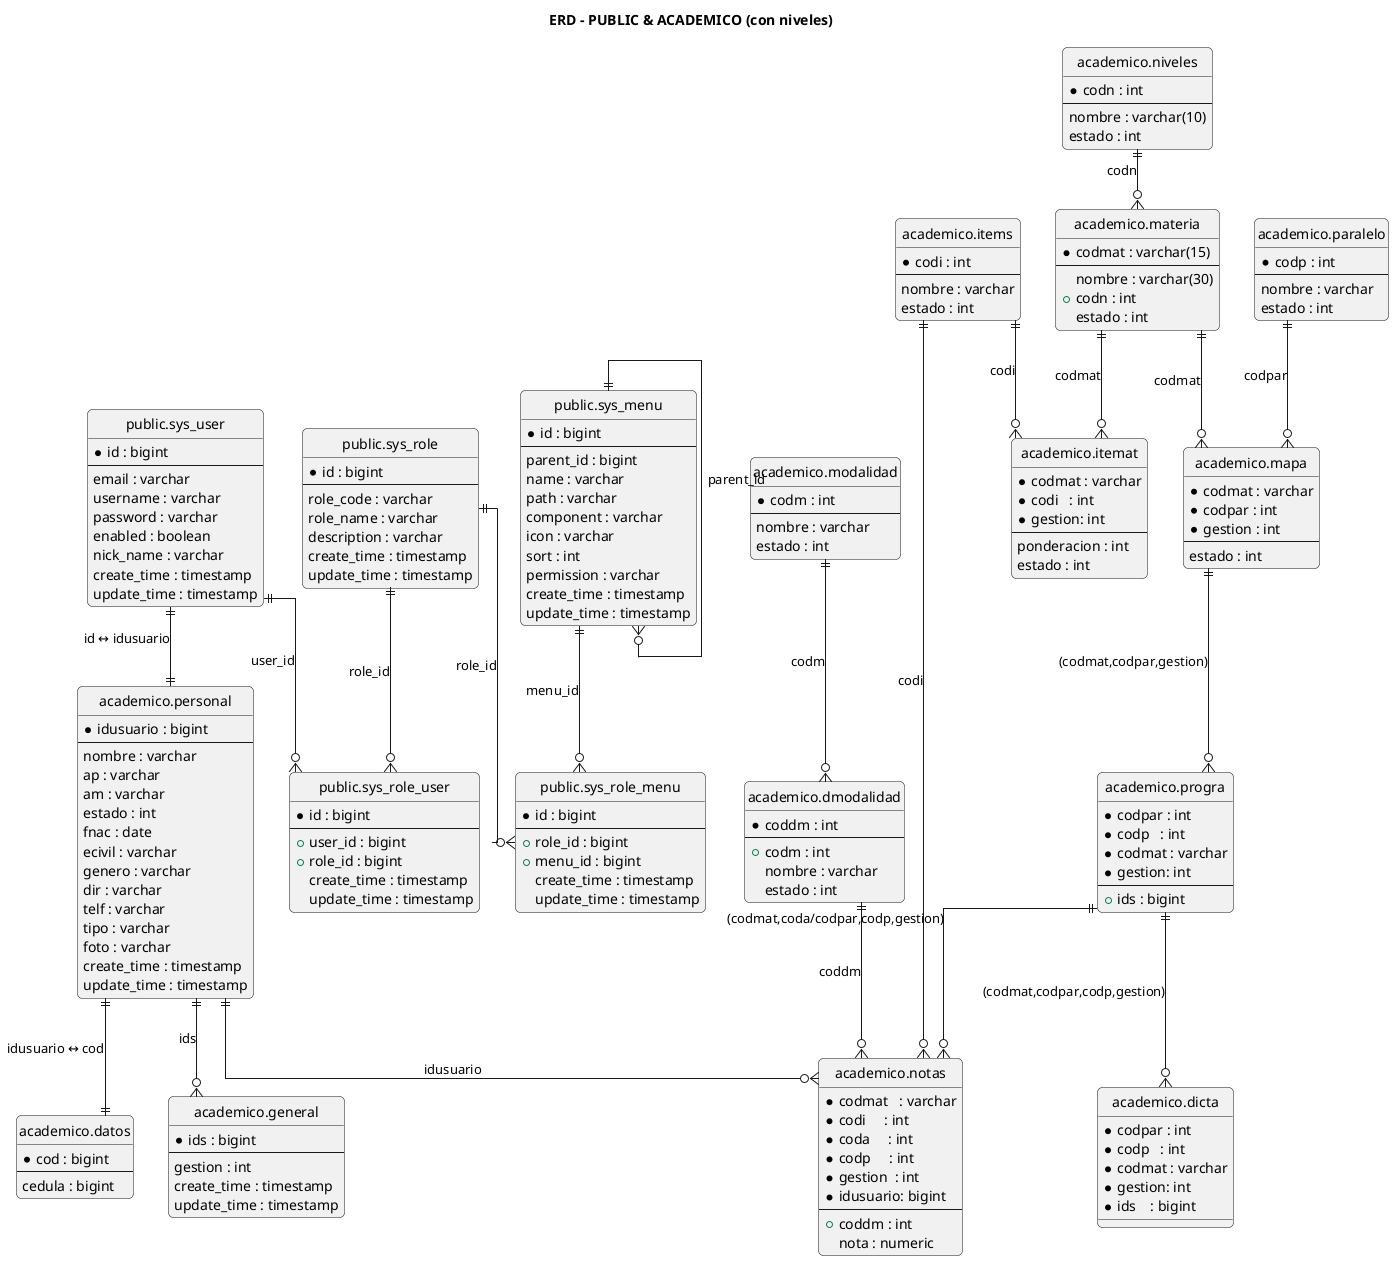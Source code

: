 @startuml
skinparam shadowing false
skinparam linetype ortho
skinparam roundcorner 10
hide circle
title ERD – PUBLIC & ACADEMICO (con niveles)

' =========================
'   PUBLIC (resumen)
' =========================
entity "public.sys_user" as public_sys_user {
  * id : bigint
  --
  email : varchar
  username : varchar
  password : varchar
  enabled : boolean
  nick_name : varchar
  create_time : timestamp
  update_time : timestamp
}
entity "public.sys_role" as public_sys_role {
  * id : bigint
  --
  role_code : varchar
  role_name : varchar
  description : varchar
  create_time : timestamp
  update_time : timestamp
}
entity "public.sys_menu" as public_sys_menu {
  * id : bigint
  --
  parent_id : bigint
  name : varchar
  path : varchar
  component : varchar
  icon : varchar
  sort : int
  permission : varchar
  create_time : timestamp
  update_time : timestamp
}
entity "public.sys_role_user" as public_sys_role_user {
  * id : bigint
  --
  + user_id : bigint
  + role_id : bigint
  create_time : timestamp
  update_time : timestamp
}
entity "public.sys_role_menu" as public_sys_role_menu {
  * id : bigint
  --
  + role_id : bigint
  + menu_id : bigint
  create_time : timestamp
  update_time : timestamp
}

' =========================
'   ACADEMICO – Catálogos
' =========================
entity "academico.niveles" as academico_niveles {
  * codn : int
  --
  nombre : varchar(10)
  estado : int
}

entity "academico.materia" as academico_materia {
  * codmat : varchar(15)
  --
  nombre : varchar(30)
  + codn : int
  estado : int
}

entity "academico.paralelo" as academico_paralelo {
  * codp : int
  --
  nombre : varchar
  estado : int
}

entity "academico.items" as academico_items {
  * codi : int
  --
  nombre : varchar
  estado : int
}

entity "academico.modalidad" as academico_modalidad {
  * codm : int
  --
  nombre : varchar
  estado : int
}

entity "academico.dmodalidad" as academico_dmodalidad {
  * coddm : int
  --
  + codm : int
  nombre : varchar
  estado : int
}

' =========================
'   ACADEMICO – Oferta/Programa
' =========================
entity "academico.mapa" as academico_mapa {
  * codmat : varchar
  * codpar : int
  * gestion : int
  --
  estado : int
}

entity "academico.progra" as academico_progra {
  * codpar : int
  * codp   : int
  * codmat : varchar
  * gestion: int
  --
  + ids : bigint
}

entity "academico.dicta" as academico_dicta {
  * codpar : int
  * codp   : int
  * codmat : varchar
  * gestion: int
  * ids    : bigint
}

' =========================
'   ACADEMICO – Personas/Metadatos
' =========================
entity "academico.personal" as academico_personal {
  * idusuario : bigint
  --
  nombre : varchar
  ap : varchar
  am : varchar
  estado : int
  fnac : date
  ecivil : varchar
  genero : varchar
  dir : varchar
  telf : varchar
  tipo : varchar
  foto : varchar
  create_time : timestamp
  update_time : timestamp
}

entity "academico.datos" as academico_datos {
  * cod : bigint
  --
  cedula : bigint
}

entity "academico.general" as academico_general {
  * ids : bigint
  --
  gestion : int
  create_time : timestamp
  update_time : timestamp
}

' =========================
'   ACADEMICO – Evaluación
' =========================
entity "academico.itemat" as academico_itemat {
  * codmat : varchar
  * codi   : int
  * gestion: int
  --
  ponderacion : int
  estado : int
}

entity "academico.notas" as academico_notas {
  * codmat   : varchar
  * codi     : int
  * coda     : int
  * codp     : int
  * gestion  : int
  * idusuario: bigint
  --
  + coddm : int
  nota : numeric
}

' =========================
'   RELACIONES
' =========================
' PUBLIC
public_sys_user ||--o{ public_sys_role_user : user_id
public_sys_role ||--o{ public_sys_role_user : role_id
public_sys_role ||--o{ public_sys_role_menu : role_id
public_sys_menu ||--o{ public_sys_role_menu : menu_id
public_sys_menu ||--o{ public_sys_menu      : parent_id

' ACADEMICO catálogos
academico_niveles ||--o{ academico_materia : codn
academico_modalidad ||--o{ academico_dmodalidad : codm
academico_materia ||--o{ academico_mapa : codmat
academico_paralelo ||--o{ academico_mapa : codpar

' Programa
academico_mapa ||--o{ academico_progra : (codmat,codpar,gestion)
academico_progra ||--o{ academico_dicta : (codmat,codpar,codp,gestion)

' Personas/Metadatos
public_sys_user ||--|| academico_personal : id ↔ idusuario
academico_personal ||--|| academico_datos : idusuario ↔ cod
academico_personal ||--o{ academico_general : ids

' Evaluación
academico_items ||--o{ academico_itemat : codi
academico_materia ||--o{ academico_itemat : codmat
academico_progra ||--o{ academico_notas : (codmat,coda/codpar,codp,gestion)
academico_items ||--o{ academico_notas : codi
academico_personal ||--o{ academico_notas : idusuario
academico_dmodalidad ||--o{ academico_notas : coddm

@enduml

